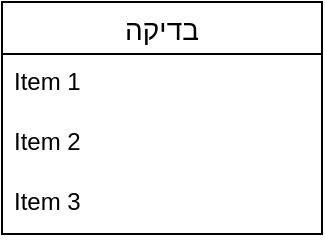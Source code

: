 <mxfile version="13.9.1" type="github">
  <diagram id="eMQ5TRxTmStjorEiqi1c" name="Page-1">
    <mxGraphModel dx="782" dy="404" grid="1" gridSize="10" guides="1" tooltips="1" connect="1" arrows="1" fold="1" page="1" pageScale="1" pageWidth="827" pageHeight="1169" math="0" shadow="0">
      <root>
        <mxCell id="0" />
        <mxCell id="1" parent="0" />
        <mxCell id="j3rjkkRVbv-SQNSZ4Iz0-1" value="בדיקה" style="swimlane;fontStyle=0;childLayout=stackLayout;horizontal=1;startSize=26;horizontalStack=0;resizeParent=1;resizeParentMax=0;resizeLast=0;collapsible=1;marginBottom=0;align=center;fontSize=14;" vertex="1" parent="1">
          <mxGeometry x="180" y="50" width="160" height="116" as="geometry" />
        </mxCell>
        <mxCell id="j3rjkkRVbv-SQNSZ4Iz0-2" value="Item 1" style="text;strokeColor=none;fillColor=none;spacingLeft=4;spacingRight=4;overflow=hidden;rotatable=0;points=[[0,0.5],[1,0.5]];portConstraint=eastwest;fontSize=12;" vertex="1" parent="j3rjkkRVbv-SQNSZ4Iz0-1">
          <mxGeometry y="26" width="160" height="30" as="geometry" />
        </mxCell>
        <mxCell id="j3rjkkRVbv-SQNSZ4Iz0-3" value="Item 2" style="text;strokeColor=none;fillColor=none;spacingLeft=4;spacingRight=4;overflow=hidden;rotatable=0;points=[[0,0.5],[1,0.5]];portConstraint=eastwest;fontSize=12;" vertex="1" parent="j3rjkkRVbv-SQNSZ4Iz0-1">
          <mxGeometry y="56" width="160" height="30" as="geometry" />
        </mxCell>
        <mxCell id="j3rjkkRVbv-SQNSZ4Iz0-4" value="Item 3" style="text;strokeColor=none;fillColor=none;spacingLeft=4;spacingRight=4;overflow=hidden;rotatable=0;points=[[0,0.5],[1,0.5]];portConstraint=eastwest;fontSize=12;" vertex="1" parent="j3rjkkRVbv-SQNSZ4Iz0-1">
          <mxGeometry y="86" width="160" height="30" as="geometry" />
        </mxCell>
      </root>
    </mxGraphModel>
  </diagram>
</mxfile>
